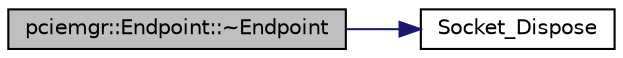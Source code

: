 digraph "pciemgr::Endpoint::~Endpoint"
{
 // LATEX_PDF_SIZE
  edge [fontname="Helvetica",fontsize="10",labelfontname="Helvetica",labelfontsize="10"];
  node [fontname="Helvetica",fontsize="10",shape=record];
  rankdir="LR";
  Node1 [label="pciemgr::Endpoint::~Endpoint",height=0.2,width=0.4,color="black", fillcolor="grey75", style="filled", fontcolor="black",tooltip=" "];
  Node1 -> Node2 [color="midnightblue",fontsize="10",style="solid",fontname="Helvetica"];
  Node2 [label="Socket_Dispose",height=0.2,width=0.4,color="black", fillcolor="white", style="filled",URL="$_c_s_socket_8h.html#a78b548d31f2434454ee2ceaeefcc9264",tooltip=" "];
}
